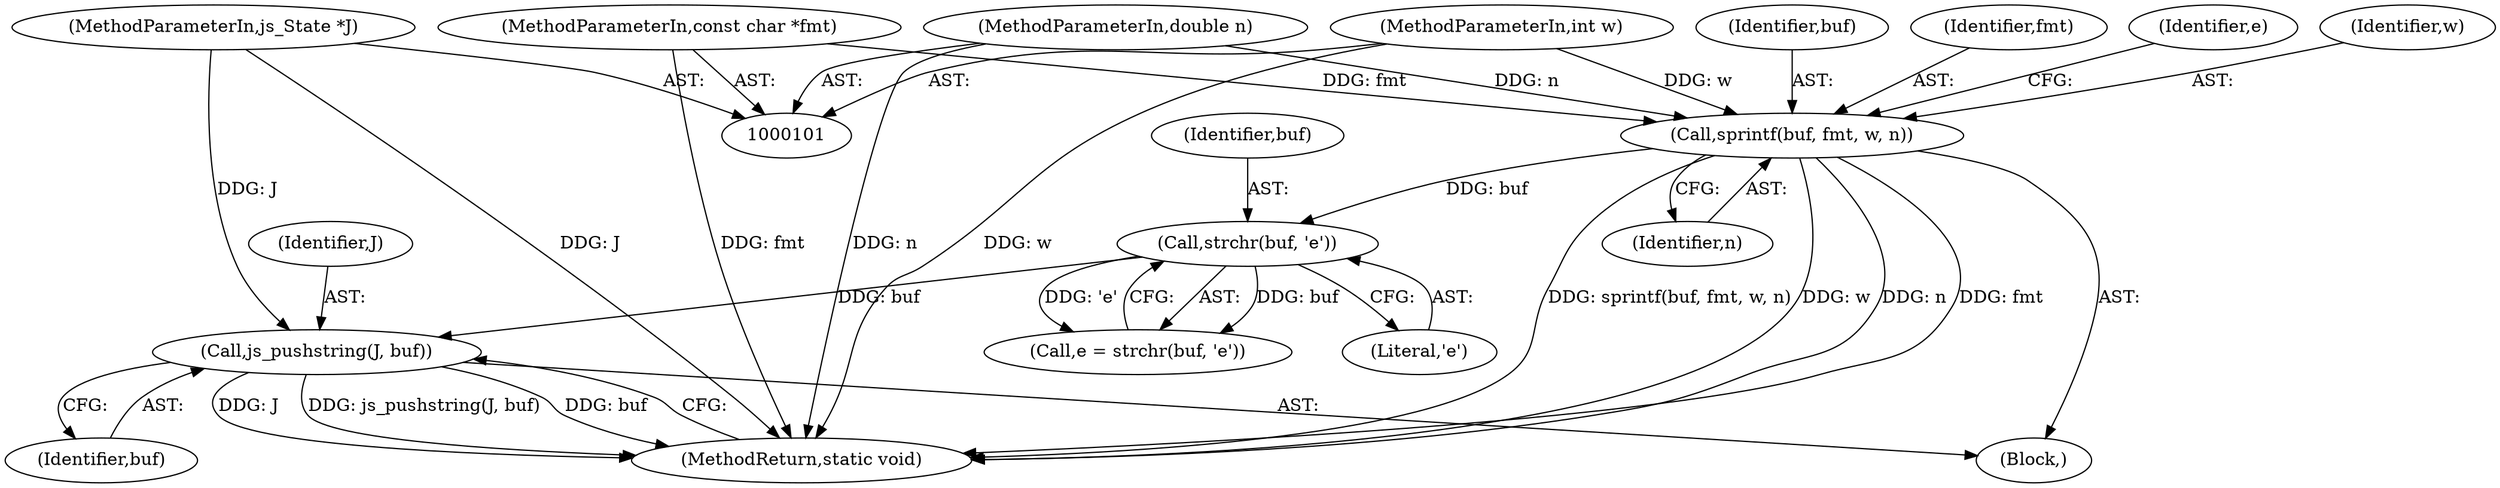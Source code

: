 digraph "0_mujs_da632ca08f240590d2dec786722ed08486ce1be6_0@pointer" {
"1000133" [label="(Call,js_pushstring(J, buf))"];
"1000102" [label="(MethodParameterIn,js_State *J)"];
"1000116" [label="(Call,strchr(buf, 'e'))"];
"1000109" [label="(Call,sprintf(buf, fmt, w, n))"];
"1000103" [label="(MethodParameterIn,const char *fmt)"];
"1000104" [label="(MethodParameterIn,int w)"];
"1000105" [label="(MethodParameterIn,double n)"];
"1000136" [label="(MethodReturn,static void)"];
"1000102" [label="(MethodParameterIn,js_State *J)"];
"1000134" [label="(Identifier,J)"];
"1000117" [label="(Identifier,buf)"];
"1000113" [label="(Identifier,n)"];
"1000110" [label="(Identifier,buf)"];
"1000111" [label="(Identifier,fmt)"];
"1000135" [label="(Identifier,buf)"];
"1000115" [label="(Identifier,e)"];
"1000104" [label="(MethodParameterIn,int w)"];
"1000106" [label="(Block,)"];
"1000116" [label="(Call,strchr(buf, 'e'))"];
"1000109" [label="(Call,sprintf(buf, fmt, w, n))"];
"1000105" [label="(MethodParameterIn,double n)"];
"1000118" [label="(Literal,'e')"];
"1000133" [label="(Call,js_pushstring(J, buf))"];
"1000112" [label="(Identifier,w)"];
"1000114" [label="(Call,e = strchr(buf, 'e'))"];
"1000103" [label="(MethodParameterIn,const char *fmt)"];
"1000133" -> "1000106"  [label="AST: "];
"1000133" -> "1000135"  [label="CFG: "];
"1000134" -> "1000133"  [label="AST: "];
"1000135" -> "1000133"  [label="AST: "];
"1000136" -> "1000133"  [label="CFG: "];
"1000133" -> "1000136"  [label="DDG: J"];
"1000133" -> "1000136"  [label="DDG: js_pushstring(J, buf)"];
"1000133" -> "1000136"  [label="DDG: buf"];
"1000102" -> "1000133"  [label="DDG: J"];
"1000116" -> "1000133"  [label="DDG: buf"];
"1000102" -> "1000101"  [label="AST: "];
"1000102" -> "1000136"  [label="DDG: J"];
"1000116" -> "1000114"  [label="AST: "];
"1000116" -> "1000118"  [label="CFG: "];
"1000117" -> "1000116"  [label="AST: "];
"1000118" -> "1000116"  [label="AST: "];
"1000114" -> "1000116"  [label="CFG: "];
"1000116" -> "1000114"  [label="DDG: buf"];
"1000116" -> "1000114"  [label="DDG: 'e'"];
"1000109" -> "1000116"  [label="DDG: buf"];
"1000109" -> "1000106"  [label="AST: "];
"1000109" -> "1000113"  [label="CFG: "];
"1000110" -> "1000109"  [label="AST: "];
"1000111" -> "1000109"  [label="AST: "];
"1000112" -> "1000109"  [label="AST: "];
"1000113" -> "1000109"  [label="AST: "];
"1000115" -> "1000109"  [label="CFG: "];
"1000109" -> "1000136"  [label="DDG: sprintf(buf, fmt, w, n)"];
"1000109" -> "1000136"  [label="DDG: w"];
"1000109" -> "1000136"  [label="DDG: n"];
"1000109" -> "1000136"  [label="DDG: fmt"];
"1000103" -> "1000109"  [label="DDG: fmt"];
"1000104" -> "1000109"  [label="DDG: w"];
"1000105" -> "1000109"  [label="DDG: n"];
"1000103" -> "1000101"  [label="AST: "];
"1000103" -> "1000136"  [label="DDG: fmt"];
"1000104" -> "1000101"  [label="AST: "];
"1000104" -> "1000136"  [label="DDG: w"];
"1000105" -> "1000101"  [label="AST: "];
"1000105" -> "1000136"  [label="DDG: n"];
}
